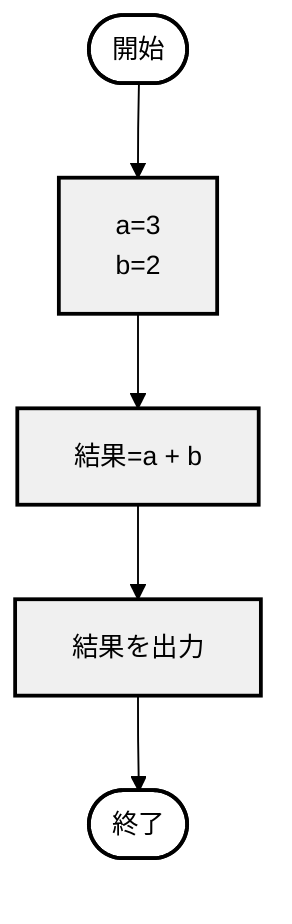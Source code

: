 %%{init: {'theme':'neutral', 'themeVariables': { 'primaryColor':'#ffffff', 'primaryTextColor':'#000000', 'primaryBorderColor':'#000000', 'lineColor':'#000000', 'secondaryColor':'#f0f0f0', 'tertiaryColor':'#e0e0e0', 'background':'#ffffff', 'mainBkg':'#ffffff', 'secondBkg':'#f0f0f0', 'tertiaryBkg':'#e0e0e0', 'primaryBorderColor':'#000000', 'secondaryBorderColor':'#000000', 'tertiaryBorderColor':'#000000', 'fontFamily':'Arial', 'fontSize':'14px'}}}%%
graph TD
    start([開始]) --> ab["a=3<br>b=2"] --> result["結果=a + b"] --> print["結果を出力"] --> finish([終了])
    
    style start fill:#ffffff,stroke:#000000,stroke-width:2px,color:#000000
    style ab fill:#f0f0f0,stroke:#000000,stroke-width:2px,color:#000000
    style result fill:#f0f0f0,stroke:#000000,stroke-width:2px,color:#000000
    style print fill:#f0f0f0,stroke:#000000,stroke-width:2px,color:#000000
    style finish fill:#ffffff,stroke:#000000,stroke-width:2px,color:#000000